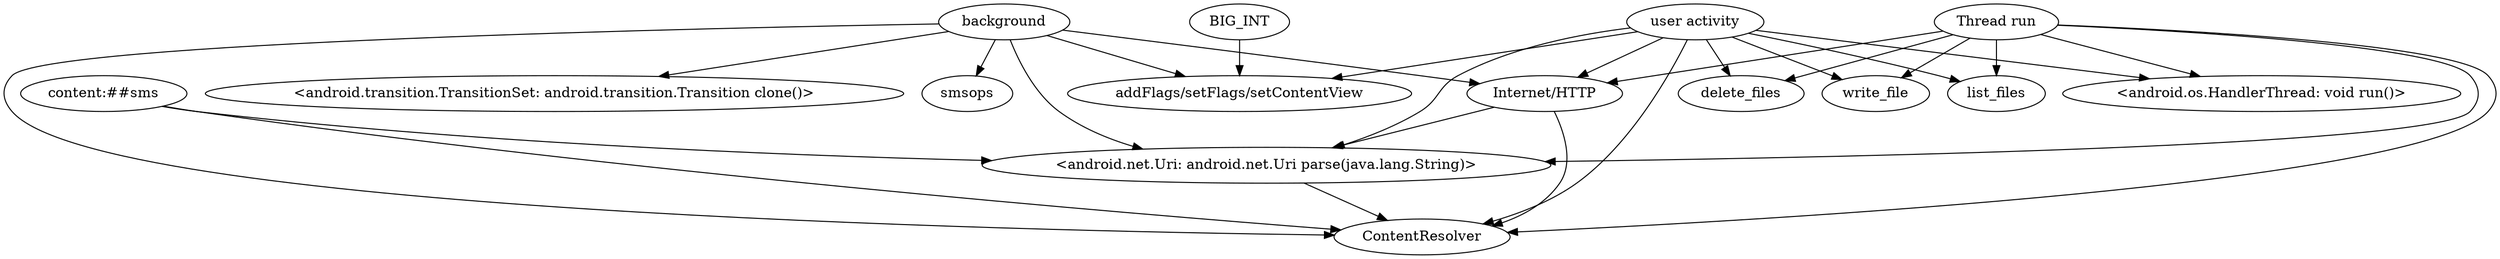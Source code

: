 strict digraph  {
	graph ["graph"="{}"];
	write_file	 [domain=library,
		type=merged];
	"<android.net.Uri: android.net.Uri parse(java.lang.String)>"	 [domain=library,
		type=SENSITIVE_METHOD];
	ContentResolver	 [domain=library,
		type=merged];
	"<android.net.Uri: android.net.Uri parse(java.lang.String)>" -> ContentResolver	 [deps=DOMINATE,
		type=DEP];
	"addFlags/setFlags/setContentView"	 [domain=library,
		type=merged];
	list_files	 [domain=library,
		type=merged];
	"Internet/HTTP"	 [domain=library,
		type=merged];
	"Internet/HTTP" -> "<android.net.Uri: android.net.Uri parse(java.lang.String)>"	 [deps="DATAFLOW-CALL-CALL-CALL-DATAFLOW-CALL",
		type=DEP];
	"Internet/HTTP" -> ContentResolver	 [deps="DATAFLOW-CALL-CALL-CALL-DATAFLOW-CALL-DOMINATE",
		type=DEP];
	"content:##sms"	 [domain=library,
		type=CONST_STRING];
	"content:##sms" -> "<android.net.Uri: android.net.Uri parse(java.lang.String)>"	 [deps=DATAFLOW,
		type=DEP];
	"content:##sms" -> ContentResolver	 [deps=DATAFLOW,
		type=DEP];
	smsops	 [domain=library,
		type=SENSITIVE_METHOD];
	"<android.os.HandlerThread: void run()>"	 [domain=library,
		type=SENSITIVE_METHOD];
	delete_files	 [domain=library,
		type=merged];
	BIG_INT	 [domain=library,
		type=CONST_INT];
	BIG_INT -> "addFlags/setFlags/setContentView"	 [deps=DATAFLOW,
		type=DEP];
	"<android.transition.TransitionSet: android.transition.Transition clone()>"	 [domain=library,
		type=SENSITIVE_METHOD];
	background	 [domain=library,
		type=entrypoint];
	background -> "<android.net.Uri: android.net.Uri parse(java.lang.String)>"	 [deps="FROM_SENSITIVE_PARENT_TO_SENSITIVE_API-CALL-DATAFLOW-CALL-CALL-CALL-DATAFLOW-CALL",
		type=DEP];
	background -> smsops	 [deps="FROM_SENSITIVE_PARENT_TO_SENSITIVE_API-CALL",
		type=DEP];
	background -> "Internet/HTTP"	 [deps="FROM_SENSITIVE_PARENT_TO_SENSITIVE_API-CALL",
		type=DEP];
	background -> ContentResolver	 [deps="FROM_SENSITIVE_PARENT_TO_SENSITIVE_API-CALL-DATAFLOW-CALL-CALL-CALL-DATAFLOW-CALL-DOMINATE",
		type=DEP];
	background -> "addFlags/setFlags/setContentView"	 [deps=DOMINATE,
		type=DEP];
	background -> "<android.transition.TransitionSet: android.transition.Transition clone()>"	 [deps=FROM_SENSITIVE_PARENT_TO_SENSITIVE_API,
		type=DEP];
	"user activity"	 [domain=library,
		type=entrypoint];
	"user activity" -> "<android.net.Uri: android.net.Uri parse(java.lang.String)>"	 [deps="FROM_SENSITIVE_PARENT_TO_SENSITIVE_API-CALL-DATAFLOW-CALL",
		type=DEP];
	"user activity" -> "Internet/HTTP"	 [deps="FROM_SENSITIVE_PARENT_TO_SENSITIVE_API-CALL-DATAFLOW-CALL",
		type=DEP];
	"user activity" -> ContentResolver	 [deps="FROM_SENSITIVE_PARENT_TO_SENSITIVE_API-CALL-DATAFLOW-CALL-DOMINATE",
		type=DEP];
	"user activity" -> "<android.os.HandlerThread: void run()>"	 [deps="FROM_SENSITIVE_PARENT_TO_SENSITIVE_API-CALL-CALL-CALL-CALL-CALL-CALL-CALL-CALL",
		type=DEP];
	"user activity" -> "addFlags/setFlags/setContentView"	 [deps="FROM_SENSITIVE_PARENT_TO_SENSITIVE_API-CALL-CALL",
		type=DEP];
	"user activity" -> list_files	 [deps="FROM_SENSITIVE_PARENT_TO_SENSITIVE_API-CALL-CALL-CALL-CALL-CALL-CALL-CALL-CALL",
		type=DEP];
	"user activity" -> delete_files	 [deps="FROM_SENSITIVE_PARENT_TO_SENSITIVE_API-CALL-CALL-CALL-CALL-CALL-CALL-CALL-CALL",
		type=DEP];
	"user activity" -> write_file	 [deps="FROM_SENSITIVE_PARENT_TO_SENSITIVE_API-CALL-CALL-CALL-CALL-CALL-CALL-CALL-CALL",
		type=DEP];
	"Thread run"	 [domain=library,
		type=entrypoint];
	"Thread run" -> "<android.os.HandlerThread: void run()>"	 [deps=FROM_SENSITIVE_PARENT_TO_SENSITIVE_API,
		type=DEP];
	"Thread run" -> "<android.net.Uri: android.net.Uri parse(java.lang.String)>"	 [deps="FROM_SENSITIVE_PARENT_TO_SENSITIVE_API-CALL-CALL-DATAFLOW-CALL",
		type=DEP];
	"Thread run" -> list_files	 [deps="FROM_SENSITIVE_PARENT_TO_SENSITIVE_API-CALL-CALL",
		type=DEP];
	"Thread run" -> delete_files	 [deps="FROM_SENSITIVE_PARENT_TO_SENSITIVE_API-CALL-CALL",
		type=DEP];
	"Thread run" -> write_file	 [deps="FROM_SENSITIVE_PARENT_TO_SENSITIVE_API-CALL-CALL",
		type=DEP];
	"Thread run" -> "Internet/HTTP"	 [deps="FROM_SENSITIVE_PARENT_TO_SENSITIVE_API-CALL-CALL-CALL",
		type=DEP];
	"Thread run" -> ContentResolver	 [deps="FROM_SENSITIVE_PARENT_TO_SENSITIVE_API-CALL-CALL-DATAFLOW-CALL-DOMINATE",
		type=DEP];
}
